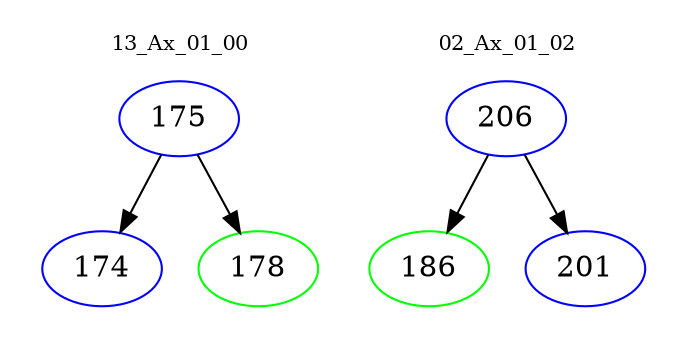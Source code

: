 digraph{
subgraph cluster_0 {
color = white
label = "13_Ax_01_00";
fontsize=10;
T0_175 [label="175", color="blue"]
T0_175 -> T0_174 [color="black"]
T0_174 [label="174", color="blue"]
T0_175 -> T0_178 [color="black"]
T0_178 [label="178", color="green"]
}
subgraph cluster_1 {
color = white
label = "02_Ax_01_02";
fontsize=10;
T1_206 [label="206", color="blue"]
T1_206 -> T1_186 [color="black"]
T1_186 [label="186", color="green"]
T1_206 -> T1_201 [color="black"]
T1_201 [label="201", color="blue"]
}
}
